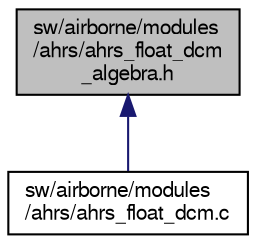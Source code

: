digraph "sw/airborne/modules/ahrs/ahrs_float_dcm_algebra.h"
{
  edge [fontname="FreeSans",fontsize="10",labelfontname="FreeSans",labelfontsize="10"];
  node [fontname="FreeSans",fontsize="10",shape=record];
  Node1 [label="sw/airborne/modules\l/ahrs/ahrs_float_dcm\l_algebra.h",height=0.2,width=0.4,color="black", fillcolor="grey75", style="filled", fontcolor="black"];
  Node1 -> Node2 [dir="back",color="midnightblue",fontsize="10",style="solid",fontname="FreeSans"];
  Node2 [label="sw/airborne/modules\l/ahrs/ahrs_float_dcm.c",height=0.2,width=0.4,color="black", fillcolor="white", style="filled",URL="$ahrs__float__dcm_8c.html",tooltip="Attitude estimation for fixedwings based on the DCM. "];
}
